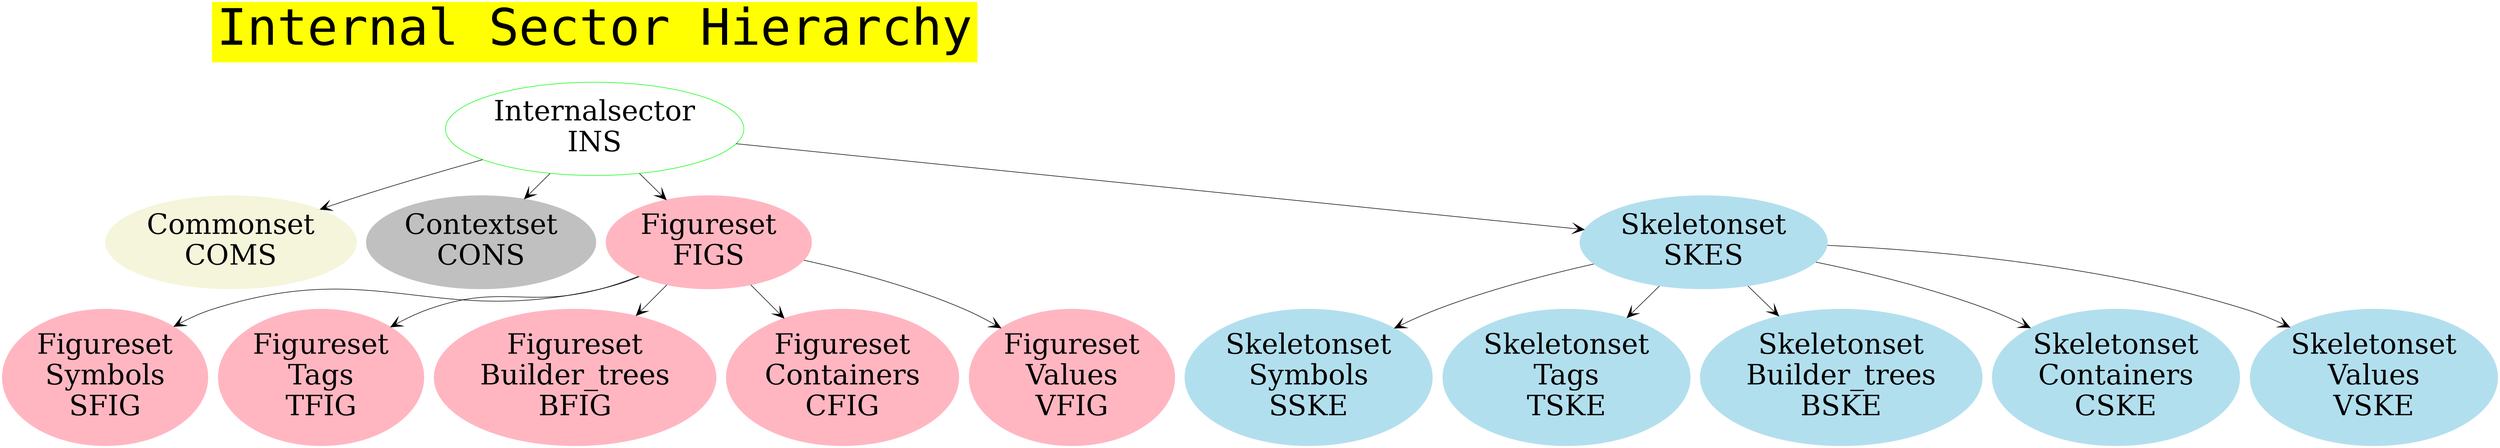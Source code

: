         digraph Frames {
                size="40,15";
                node [fontsize=50];
                edge [arrowhead = "vee", arrowsize = "2.0", style="solid", taillabel = ""];

        Title [
            label = "Internal Sector Hierarchy", shape=box, fontname=Courier, fontsize=90, color=yellow, style=filled
            ];

	    "Internalsector\nINS" [color=green];

    		Title -> "Internalsector\nINS"  [style="invis"];
		node [color=beige, style=filled];
		"Internalsector\nINS" -> "Commonset\nCOMS";

		node [color=grey, style=filled];
		"Internalsector\nINS" -> "Contextset\nCONS";

		node [color=lightpink, style=filled];
		"Internalsector\nINS" -> "Figureset\nFIGS";
		"Figureset\nFIGS" -> "Figureset\nSymbols\nSFIG";
		"Figureset\nFIGS" -> "Figureset\nTags\nTFIG";
		"Figureset\nFIGS" -> "Figureset\nBuilder_trees\nBFIG";
		"Figureset\nFIGS" -> "Figureset\nContainers\nCFIG";
		"Figureset\nFIGS" -> "Figureset\nValues\nVFIG";

		node [color=lightblue2, style=filled];
		"Internalsector\nINS" -> "Skeletonset\nSKES";
		"Skeletonset\nSKES" -> "Skeletonset\nSymbols\nSSKE";
		"Skeletonset\nSKES" -> "Skeletonset\nTags\nTSKE";
		"Skeletonset\nSKES" -> "Skeletonset\nBuilder_trees\nBSKE";
		"Skeletonset\nSKES" -> "Skeletonset\nContainers\nCSKE";
		"Skeletonset\nSKES" -> "Skeletonset\nValues\nVSKE";

}